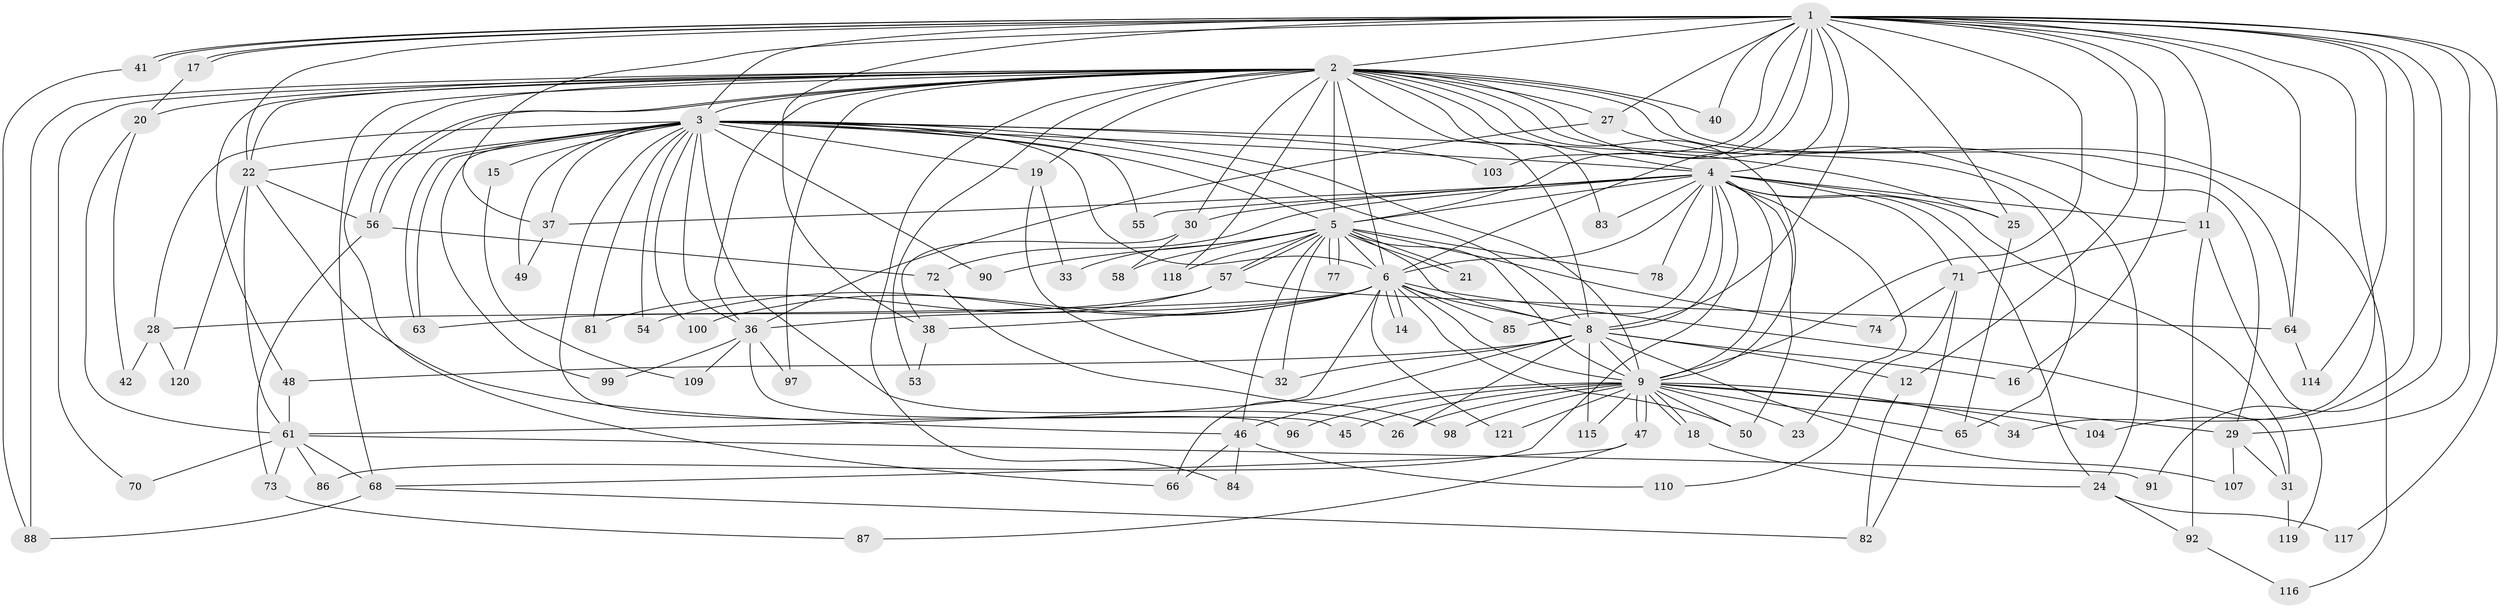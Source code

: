 // original degree distribution, {18: 0.016260162601626018, 24: 0.016260162601626018, 22: 0.016260162601626018, 25: 0.008130081300813009, 21: 0.008130081300813009, 19: 0.008130081300813009, 27: 0.008130081300813009, 5: 0.04878048780487805, 3: 0.17073170731707318, 10: 0.008130081300813009, 2: 0.5528455284552846, 4: 0.0975609756097561, 7: 0.016260162601626018, 6: 0.016260162601626018, 9: 0.008130081300813009}
// Generated by graph-tools (version 1.1) at 2025/11/02/27/25 16:11:01]
// undirected, 91 vertices, 216 edges
graph export_dot {
graph [start="1"]
  node [color=gray90,style=filled];
  1 [super="+10"];
  2 [super="+7"];
  3 [super="+13"];
  4 [super="+59"];
  5 [super="+80"];
  6 [super="+44"];
  8 [super="+52"];
  9 [super="+95"];
  11 [super="+60"];
  12;
  14;
  15;
  16;
  17;
  18;
  19;
  20 [super="+75"];
  21;
  22 [super="+43"];
  23;
  24 [super="+105"];
  25 [super="+94"];
  26 [super="+102"];
  27 [super="+108"];
  28;
  29 [super="+39"];
  30 [super="+112"];
  31;
  32 [super="+35"];
  33;
  34;
  36 [super="+93"];
  37 [super="+111"];
  38;
  40;
  41;
  42;
  45;
  46 [super="+76"];
  47;
  48 [super="+51"];
  49;
  50 [super="+62"];
  53;
  54;
  55;
  56 [super="+67"];
  57 [super="+113"];
  58;
  61 [super="+101"];
  63;
  64 [super="+79"];
  65 [super="+122"];
  66;
  68 [super="+69"];
  70;
  71 [super="+123"];
  72;
  73;
  74;
  77;
  78;
  81;
  82 [super="+89"];
  83;
  84;
  85;
  86;
  87;
  88 [super="+106"];
  90;
  91;
  92;
  96;
  97;
  98;
  99;
  100;
  103;
  104;
  107;
  109;
  110;
  114;
  115;
  116;
  117;
  118;
  119;
  120;
  121;
  1 -- 2 [weight=4];
  1 -- 3 [weight=2];
  1 -- 4 [weight=2];
  1 -- 5 [weight=2];
  1 -- 6 [weight=2];
  1 -- 8 [weight=2];
  1 -- 9 [weight=2];
  1 -- 11 [weight=2];
  1 -- 17;
  1 -- 17;
  1 -- 38;
  1 -- 41;
  1 -- 41;
  1 -- 91;
  1 -- 114;
  1 -- 117;
  1 -- 64;
  1 -- 12;
  1 -- 16;
  1 -- 25;
  1 -- 27;
  1 -- 29;
  1 -- 34;
  1 -- 37;
  1 -- 103;
  1 -- 40;
  1 -- 104;
  1 -- 22;
  2 -- 3 [weight=2];
  2 -- 4 [weight=3];
  2 -- 5 [weight=2];
  2 -- 6 [weight=2];
  2 -- 8 [weight=2];
  2 -- 9 [weight=2];
  2 -- 19;
  2 -- 20;
  2 -- 36;
  2 -- 48 [weight=2];
  2 -- 56;
  2 -- 56;
  2 -- 64;
  2 -- 68;
  2 -- 83;
  2 -- 84;
  2 -- 97;
  2 -- 116;
  2 -- 66;
  2 -- 70;
  2 -- 22;
  2 -- 24;
  2 -- 27;
  2 -- 30;
  2 -- 40;
  2 -- 53;
  2 -- 118;
  2 -- 65;
  2 -- 88;
  3 -- 4;
  3 -- 5;
  3 -- 6 [weight=2];
  3 -- 8;
  3 -- 9;
  3 -- 15 [weight=2];
  3 -- 22;
  3 -- 28;
  3 -- 49;
  3 -- 54;
  3 -- 55;
  3 -- 63;
  3 -- 63;
  3 -- 99;
  3 -- 100;
  3 -- 37;
  3 -- 96;
  3 -- 26;
  3 -- 103;
  3 -- 81;
  3 -- 19;
  3 -- 25;
  3 -- 90;
  3 -- 36;
  4 -- 5;
  4 -- 6;
  4 -- 8;
  4 -- 9;
  4 -- 23;
  4 -- 24;
  4 -- 30;
  4 -- 31;
  4 -- 37;
  4 -- 50;
  4 -- 55;
  4 -- 72;
  4 -- 78;
  4 -- 83;
  4 -- 85;
  4 -- 86;
  4 -- 71 [weight=2];
  4 -- 25;
  4 -- 11;
  5 -- 6;
  5 -- 8;
  5 -- 9;
  5 -- 21;
  5 -- 21;
  5 -- 33;
  5 -- 46;
  5 -- 57;
  5 -- 57;
  5 -- 58;
  5 -- 74;
  5 -- 77;
  5 -- 77;
  5 -- 78;
  5 -- 90;
  5 -- 118;
  5 -- 32 [weight=2];
  6 -- 8;
  6 -- 9;
  6 -- 14;
  6 -- 14;
  6 -- 28;
  6 -- 31;
  6 -- 38;
  6 -- 54;
  6 -- 61;
  6 -- 85;
  6 -- 100;
  6 -- 121;
  6 -- 36;
  6 -- 50;
  8 -- 9 [weight=2];
  8 -- 12;
  8 -- 16;
  8 -- 26;
  8 -- 32;
  8 -- 48;
  8 -- 66;
  8 -- 107;
  8 -- 115;
  9 -- 18;
  9 -- 18;
  9 -- 23;
  9 -- 29;
  9 -- 34;
  9 -- 45;
  9 -- 47;
  9 -- 47;
  9 -- 50;
  9 -- 65;
  9 -- 96;
  9 -- 98;
  9 -- 104;
  9 -- 115;
  9 -- 121;
  9 -- 46;
  9 -- 26;
  11 -- 71;
  11 -- 119;
  11 -- 92;
  12 -- 82;
  15 -- 109;
  17 -- 20;
  18 -- 24;
  19 -- 32;
  19 -- 33;
  20 -- 42;
  20 -- 61;
  22 -- 46;
  22 -- 61;
  22 -- 120;
  22 -- 56;
  24 -- 92;
  24 -- 117;
  25 -- 65;
  27 -- 36;
  27 -- 29;
  28 -- 42;
  28 -- 120;
  29 -- 107;
  29 -- 31;
  30 -- 58;
  30 -- 38;
  31 -- 119;
  36 -- 45;
  36 -- 97;
  36 -- 99;
  36 -- 109;
  37 -- 49;
  38 -- 53;
  41 -- 88;
  46 -- 84;
  46 -- 110;
  46 -- 66;
  47 -- 87;
  47 -- 68;
  48 -- 61;
  56 -- 72;
  56 -- 73;
  57 -- 64;
  57 -- 81;
  57 -- 63;
  61 -- 68;
  61 -- 70;
  61 -- 73;
  61 -- 86;
  61 -- 91;
  64 -- 114;
  68 -- 82;
  68 -- 88;
  71 -- 74;
  71 -- 110;
  71 -- 82;
  72 -- 98;
  73 -- 87;
  92 -- 116;
}
